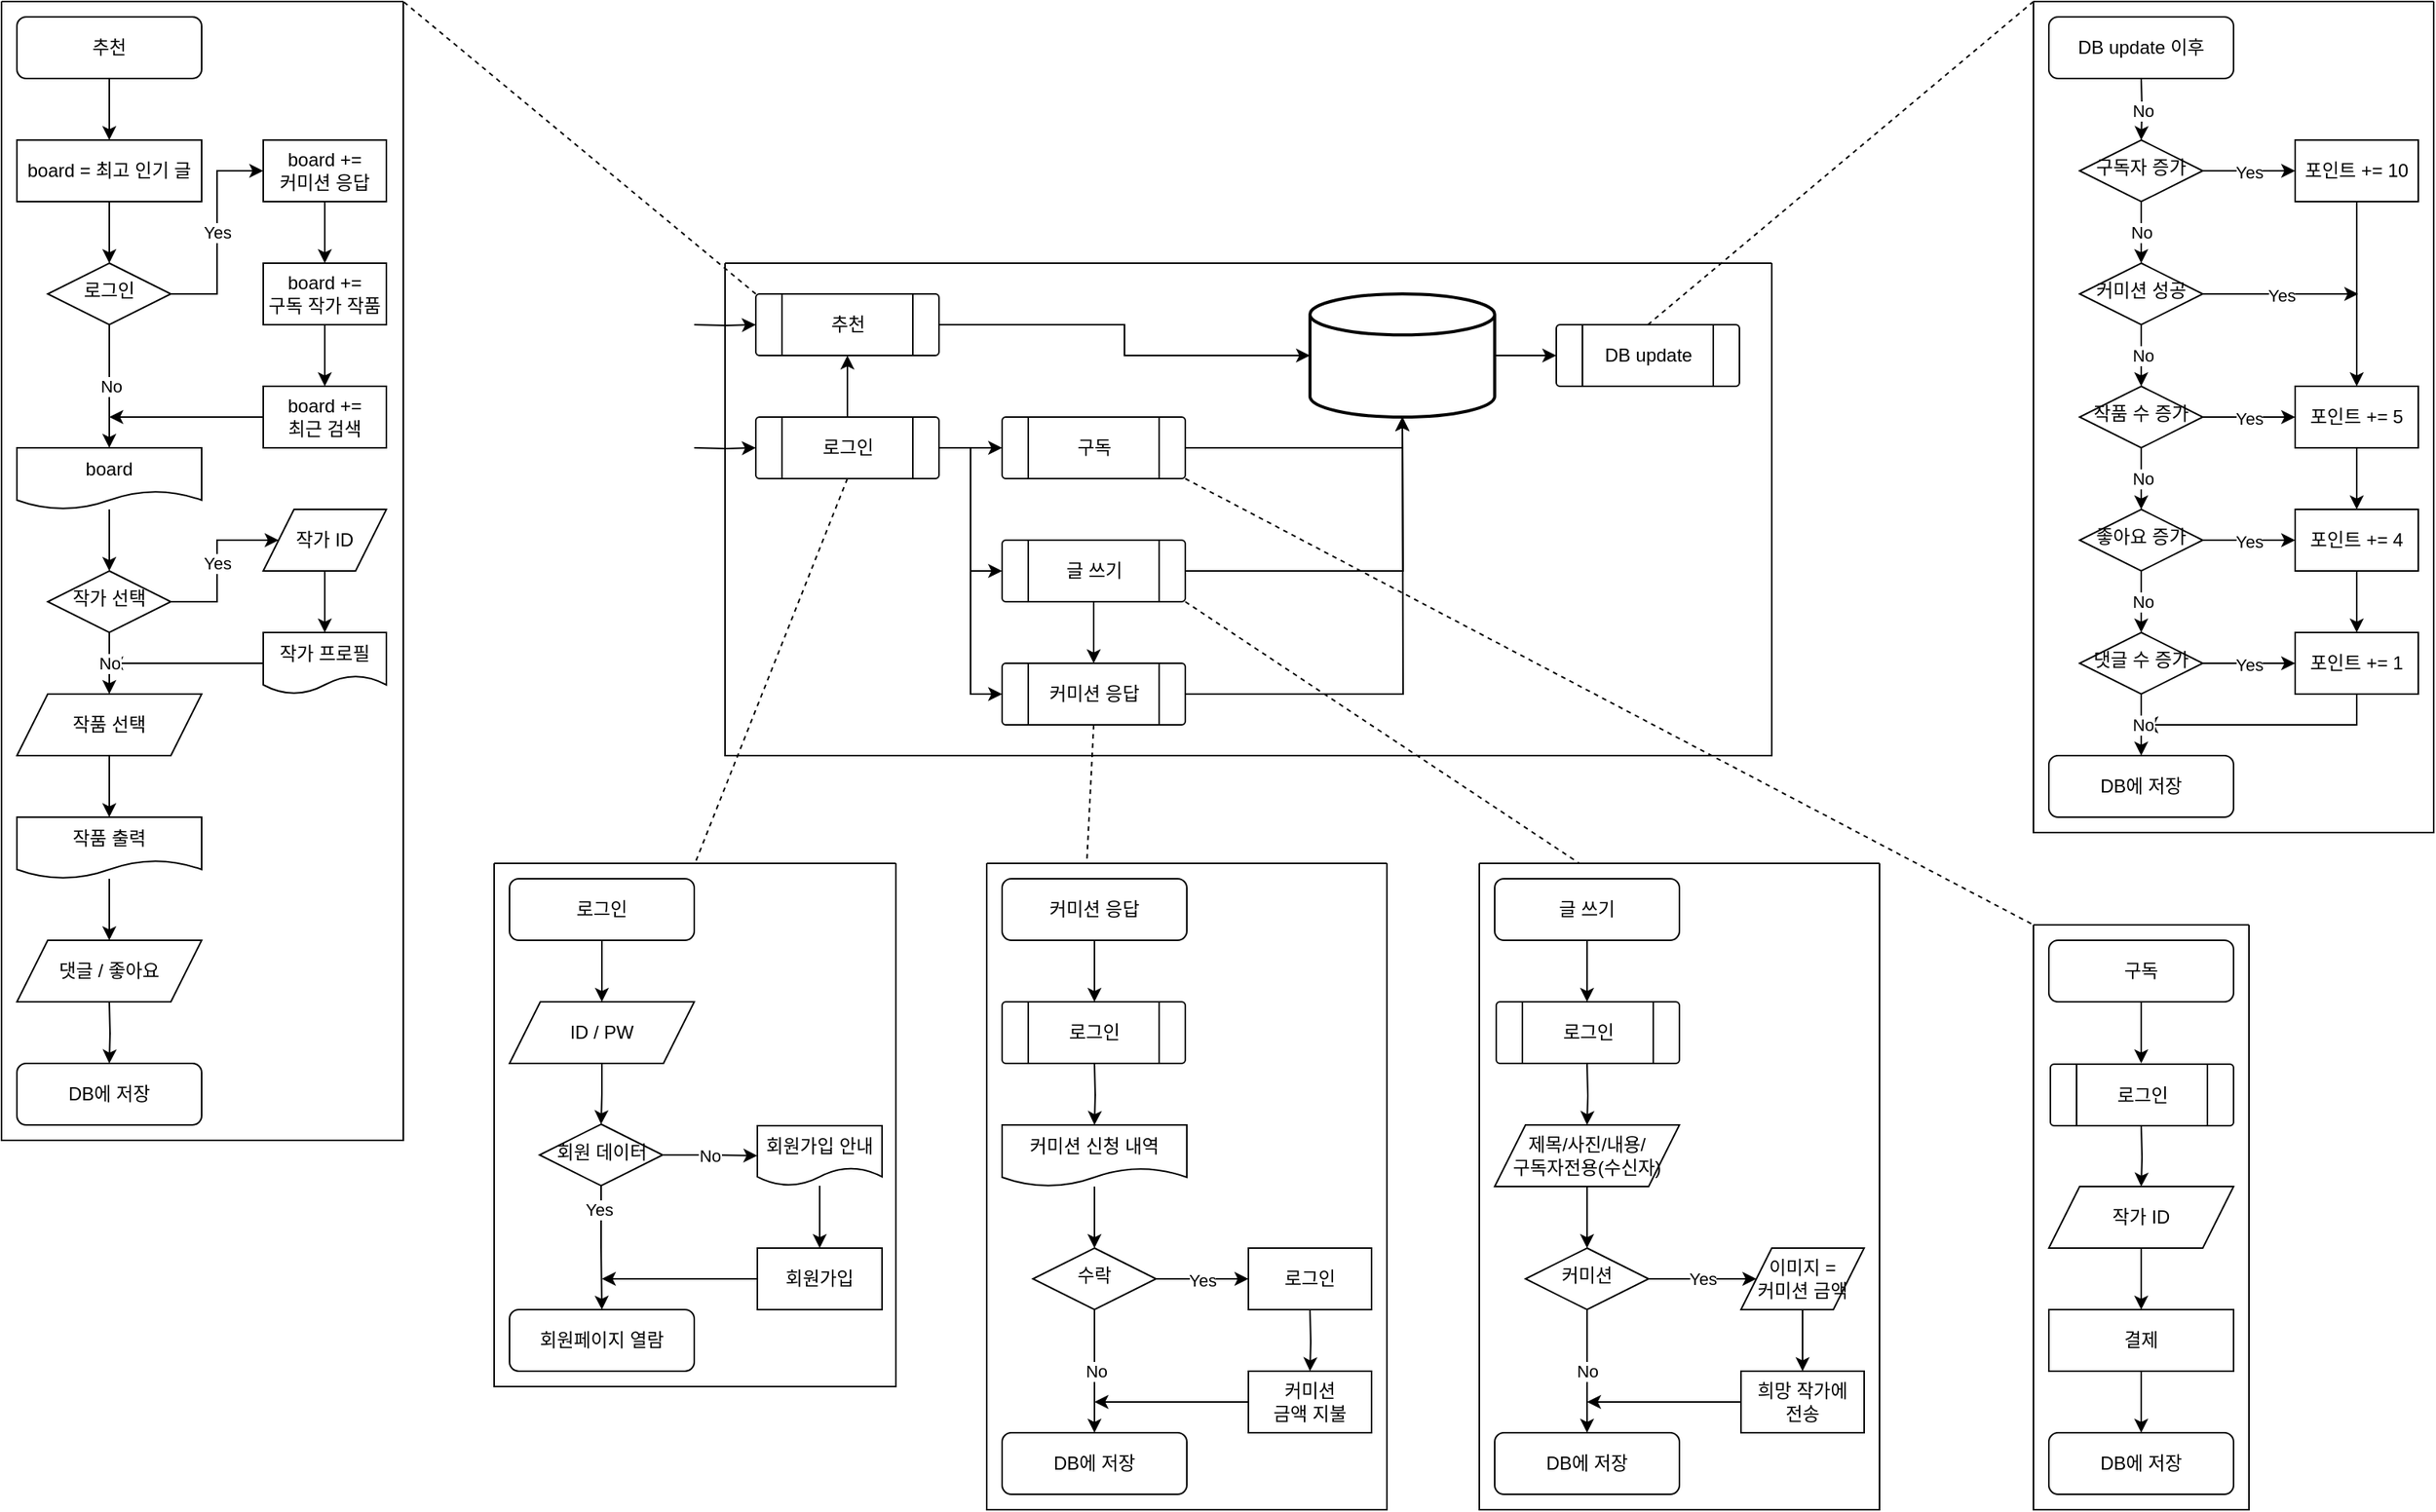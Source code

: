 <mxfile version="21.6.1" type="github">
  <diagram name="Page-1" id="c7558073-3199-34d8-9f00-42111426c3f3">
    <mxGraphModel dx="-404" dy="1045" grid="1" gridSize="10" guides="1" tooltips="1" connect="1" arrows="1" fold="1" page="1" pageScale="1" pageWidth="826" pageHeight="1169" background="none" math="0" shadow="0">
      <root>
        <mxCell id="0" />
        <mxCell id="1" parent="0" />
        <mxCell id="cey_8HwWmDCFIJEaD0KJ-111" style="edgeStyle=orthogonalEdgeStyle;rounded=0;orthogonalLoop=1;jettySize=auto;html=1;" parent="1" source="cey_8HwWmDCFIJEaD0KJ-97" edge="1">
          <mxGeometry relative="1" as="geometry">
            <mxPoint x="3580" y="680" as="targetPoint" />
          </mxGeometry>
        </mxCell>
        <mxCell id="cey_8HwWmDCFIJEaD0KJ-97" value="글 쓰기" style="rounded=1;whiteSpace=wrap;html=1;fontSize=12;glass=0;strokeWidth=1;shadow=0;" parent="1" vertex="1">
          <mxGeometry x="3520" y="600" width="120" height="40" as="geometry" />
        </mxCell>
        <mxCell id="cey_8HwWmDCFIJEaD0KJ-117" value="Yes" style="edgeStyle=orthogonalEdgeStyle;rounded=0;orthogonalLoop=1;jettySize=auto;html=1;entryX=0;entryY=0.5;entryDx=0;entryDy=0;" parent="1" source="cey_8HwWmDCFIJEaD0KJ-100" target="K9ERGDQ6H3OWvABlDpcz-20" edge="1">
          <mxGeometry relative="1" as="geometry">
            <mxPoint x="3680" y="874" as="targetPoint" />
          </mxGeometry>
        </mxCell>
        <mxCell id="K9ERGDQ6H3OWvABlDpcz-1" value="No" style="edgeStyle=orthogonalEdgeStyle;rounded=0;orthogonalLoop=1;jettySize=auto;html=1;entryX=0.5;entryY=0;entryDx=0;entryDy=0;" parent="1" source="cey_8HwWmDCFIJEaD0KJ-100" target="cey_8HwWmDCFIJEaD0KJ-105" edge="1">
          <mxGeometry relative="1" as="geometry">
            <mxPoint x="3570" y="1250" as="targetPoint" />
          </mxGeometry>
        </mxCell>
        <mxCell id="cey_8HwWmDCFIJEaD0KJ-100" value="커미션" style="rhombus;whiteSpace=wrap;html=1;shadow=0;fontFamily=Helvetica;fontSize=12;align=center;strokeWidth=1;spacing=6;spacingTop=-4;" parent="1" vertex="1">
          <mxGeometry x="3540" y="840" width="80" height="40" as="geometry" />
        </mxCell>
        <mxCell id="cey_8HwWmDCFIJEaD0KJ-105" value="DB에 저장" style="rounded=1;whiteSpace=wrap;html=1;fontSize=12;glass=0;strokeWidth=1;shadow=0;" parent="1" vertex="1">
          <mxGeometry x="3520" y="960" width="120" height="40" as="geometry" />
        </mxCell>
        <mxCell id="cey_8HwWmDCFIJEaD0KJ-110" style="edgeStyle=orthogonalEdgeStyle;rounded=0;orthogonalLoop=1;jettySize=auto;html=1;entryX=0.5;entryY=0;entryDx=0;entryDy=0;" parent="1" target="cey_8HwWmDCFIJEaD0KJ-109" edge="1">
          <mxGeometry relative="1" as="geometry">
            <mxPoint x="3580" y="720" as="sourcePoint" />
          </mxGeometry>
        </mxCell>
        <mxCell id="cey_8HwWmDCFIJEaD0KJ-112" style="edgeStyle=orthogonalEdgeStyle;rounded=0;orthogonalLoop=1;jettySize=auto;html=1;entryX=0.5;entryY=0;entryDx=0;entryDy=0;" parent="1" source="cey_8HwWmDCFIJEaD0KJ-109" target="cey_8HwWmDCFIJEaD0KJ-100" edge="1">
          <mxGeometry relative="1" as="geometry" />
        </mxCell>
        <mxCell id="cey_8HwWmDCFIJEaD0KJ-109" value="제목/사진/내용/&lt;br&gt;구독자전용(수신자)" style="shape=parallelogram;perimeter=parallelogramPerimeter;whiteSpace=wrap;html=1;fixedSize=1;" parent="1" vertex="1">
          <mxGeometry x="3520" y="760" width="120" height="40" as="geometry" />
        </mxCell>
        <mxCell id="K9ERGDQ6H3OWvABlDpcz-4" value="" style="edgeStyle=orthogonalEdgeStyle;rounded=0;orthogonalLoop=1;jettySize=auto;html=1;exitX=0.5;exitY=1;exitDx=0;exitDy=0;" parent="1" source="K9ERGDQ6H3OWvABlDpcz-20" target="K9ERGDQ6H3OWvABlDpcz-3" edge="1">
          <mxGeometry relative="1" as="geometry">
            <mxPoint x="3700" y="894" as="sourcePoint" />
          </mxGeometry>
        </mxCell>
        <mxCell id="K9ERGDQ6H3OWvABlDpcz-62" style="edgeStyle=orthogonalEdgeStyle;rounded=0;orthogonalLoop=1;jettySize=auto;html=1;" parent="1" source="K9ERGDQ6H3OWvABlDpcz-3" edge="1">
          <mxGeometry relative="1" as="geometry">
            <mxPoint x="3580" y="940" as="targetPoint" />
          </mxGeometry>
        </mxCell>
        <mxCell id="K9ERGDQ6H3OWvABlDpcz-3" value="희망 작가에 &lt;br&gt;전송" style="rounded=0;whiteSpace=wrap;html=1;" parent="1" vertex="1">
          <mxGeometry x="3680" y="920" width="80" height="40" as="geometry" />
        </mxCell>
        <mxCell id="K9ERGDQ6H3OWvABlDpcz-7" value="로그인" style="rounded=1;whiteSpace=wrap;html=1;fontSize=12;glass=0;strokeWidth=1;shadow=0;" parent="1" vertex="1">
          <mxGeometry x="2880" y="600" width="120" height="40" as="geometry" />
        </mxCell>
        <mxCell id="K9ERGDQ6H3OWvABlDpcz-9" style="edgeStyle=orthogonalEdgeStyle;rounded=0;orthogonalLoop=1;jettySize=auto;html=1;entryX=0.5;entryY=0;entryDx=0;entryDy=0;" parent="1" source="K9ERGDQ6H3OWvABlDpcz-10" target="K9ERGDQ6H3OWvABlDpcz-11" edge="1">
          <mxGeometry relative="1" as="geometry">
            <mxPoint x="2930" y="1250" as="targetPoint" />
          </mxGeometry>
        </mxCell>
        <mxCell id="K9ERGDQ6H3OWvABlDpcz-21" value="Yes" style="edgeLabel;html=1;align=center;verticalAlign=middle;resizable=0;points=[];" parent="K9ERGDQ6H3OWvABlDpcz-9" vertex="1" connectable="0">
          <mxGeometry x="-0.622" y="-2" relative="1" as="geometry">
            <mxPoint as="offset" />
          </mxGeometry>
        </mxCell>
        <mxCell id="K9ERGDQ6H3OWvABlDpcz-97" value="No" style="edgeStyle=orthogonalEdgeStyle;rounded=0;orthogonalLoop=1;jettySize=auto;html=1;exitX=1;exitY=0.5;exitDx=0;exitDy=0;entryX=0;entryY=0.5;entryDx=0;entryDy=0;" parent="1" source="K9ERGDQ6H3OWvABlDpcz-10" target="K9ERGDQ6H3OWvABlDpcz-22" edge="1">
          <mxGeometry relative="1" as="geometry" />
        </mxCell>
        <mxCell id="K9ERGDQ6H3OWvABlDpcz-10" value="회원 데이터" style="rhombus;whiteSpace=wrap;html=1;shadow=0;fontFamily=Helvetica;fontSize=12;align=center;strokeWidth=1;spacing=6;spacingTop=-4;" parent="1" vertex="1">
          <mxGeometry x="2899.5" y="759.5" width="80" height="40" as="geometry" />
        </mxCell>
        <mxCell id="K9ERGDQ6H3OWvABlDpcz-11" value="회원페이지 열람" style="rounded=1;whiteSpace=wrap;html=1;fontSize=12;glass=0;strokeWidth=1;shadow=0;" parent="1" vertex="1">
          <mxGeometry x="2880" y="880" width="120" height="40" as="geometry" />
        </mxCell>
        <mxCell id="K9ERGDQ6H3OWvABlDpcz-12" style="edgeStyle=orthogonalEdgeStyle;rounded=0;orthogonalLoop=1;jettySize=auto;html=1;entryX=0.5;entryY=0;entryDx=0;entryDy=0;exitX=0.5;exitY=1;exitDx=0;exitDy=0;" parent="1" source="K9ERGDQ6H3OWvABlDpcz-7" target="K9ERGDQ6H3OWvABlDpcz-15" edge="1">
          <mxGeometry relative="1" as="geometry">
            <mxPoint x="2940" y="714" as="sourcePoint" />
          </mxGeometry>
        </mxCell>
        <mxCell id="K9ERGDQ6H3OWvABlDpcz-14" style="edgeStyle=orthogonalEdgeStyle;rounded=0;orthogonalLoop=1;jettySize=auto;html=1;entryX=0.5;entryY=0;entryDx=0;entryDy=0;" parent="1" source="K9ERGDQ6H3OWvABlDpcz-15" target="K9ERGDQ6H3OWvABlDpcz-10" edge="1">
          <mxGeometry relative="1" as="geometry" />
        </mxCell>
        <mxCell id="K9ERGDQ6H3OWvABlDpcz-15" value="ID / PW" style="shape=parallelogram;perimeter=parallelogramPerimeter;whiteSpace=wrap;html=1;fixedSize=1;" parent="1" vertex="1">
          <mxGeometry x="2880" y="680" width="120" height="40" as="geometry" />
        </mxCell>
        <mxCell id="K9ERGDQ6H3OWvABlDpcz-63" style="edgeStyle=orthogonalEdgeStyle;rounded=0;orthogonalLoop=1;jettySize=auto;html=1;" parent="1" source="K9ERGDQ6H3OWvABlDpcz-19" edge="1">
          <mxGeometry relative="1" as="geometry">
            <mxPoint x="2940" y="860" as="targetPoint" />
          </mxGeometry>
        </mxCell>
        <mxCell id="K9ERGDQ6H3OWvABlDpcz-19" value="회원가입" style="rounded=0;whiteSpace=wrap;html=1;" parent="1" vertex="1">
          <mxGeometry x="3041" y="840" width="81" height="40" as="geometry" />
        </mxCell>
        <mxCell id="K9ERGDQ6H3OWvABlDpcz-20" value="이미지 = &lt;br&gt;커미션 금액" style="shape=parallelogram;perimeter=parallelogramPerimeter;whiteSpace=wrap;html=1;fixedSize=1;" parent="1" vertex="1">
          <mxGeometry x="3680" y="840" width="80" height="40" as="geometry" />
        </mxCell>
        <mxCell id="K9ERGDQ6H3OWvABlDpcz-24" style="edgeStyle=orthogonalEdgeStyle;rounded=0;orthogonalLoop=1;jettySize=auto;html=1;entryX=0.5;entryY=0;entryDx=0;entryDy=0;" parent="1" source="K9ERGDQ6H3OWvABlDpcz-22" target="K9ERGDQ6H3OWvABlDpcz-19" edge="1">
          <mxGeometry relative="1" as="geometry" />
        </mxCell>
        <mxCell id="K9ERGDQ6H3OWvABlDpcz-22" value="회원가입 안내" style="shape=document;whiteSpace=wrap;html=1;boundedLbl=1;" parent="1" vertex="1">
          <mxGeometry x="3041" y="760.5" width="81" height="39" as="geometry" />
        </mxCell>
        <mxCell id="K9ERGDQ6H3OWvABlDpcz-98" style="edgeStyle=orthogonalEdgeStyle;rounded=0;orthogonalLoop=1;jettySize=auto;html=1;" parent="1" source="K9ERGDQ6H3OWvABlDpcz-99" edge="1">
          <mxGeometry relative="1" as="geometry">
            <mxPoint x="3260" y="680" as="targetPoint" />
          </mxGeometry>
        </mxCell>
        <mxCell id="K9ERGDQ6H3OWvABlDpcz-99" value="커미션 응답" style="rounded=1;whiteSpace=wrap;html=1;fontSize=12;glass=0;strokeWidth=1;shadow=0;" parent="1" vertex="1">
          <mxGeometry x="3200" y="600" width="120" height="40" as="geometry" />
        </mxCell>
        <mxCell id="K9ERGDQ6H3OWvABlDpcz-104" style="edgeStyle=orthogonalEdgeStyle;rounded=0;orthogonalLoop=1;jettySize=auto;html=1;entryX=0.5;entryY=0;entryDx=0;entryDy=0;" parent="1" edge="1">
          <mxGeometry relative="1" as="geometry">
            <mxPoint x="3260" y="760" as="targetPoint" />
            <mxPoint x="3260" y="720" as="sourcePoint" />
          </mxGeometry>
        </mxCell>
        <mxCell id="K9ERGDQ6H3OWvABlDpcz-120" style="edgeStyle=orthogonalEdgeStyle;rounded=0;orthogonalLoop=1;jettySize=auto;html=1;" parent="1" source="K9ERGDQ6H3OWvABlDpcz-112" target="K9ERGDQ6H3OWvABlDpcz-115" edge="1">
          <mxGeometry relative="1" as="geometry" />
        </mxCell>
        <mxCell id="K9ERGDQ6H3OWvABlDpcz-112" value="커미션 신청 내역" style="shape=document;whiteSpace=wrap;html=1;boundedLbl=1;" parent="1" vertex="1">
          <mxGeometry x="3200" y="760" width="120" height="40" as="geometry" />
        </mxCell>
        <mxCell id="K9ERGDQ6H3OWvABlDpcz-113" value="Yes" style="edgeStyle=orthogonalEdgeStyle;rounded=0;orthogonalLoop=1;jettySize=auto;html=1;entryX=0;entryY=0.5;entryDx=0;entryDy=0;" parent="1" source="K9ERGDQ6H3OWvABlDpcz-115" edge="1">
          <mxGeometry relative="1" as="geometry">
            <mxPoint x="3360" y="860" as="targetPoint" />
          </mxGeometry>
        </mxCell>
        <mxCell id="K9ERGDQ6H3OWvABlDpcz-114" value="No" style="edgeStyle=orthogonalEdgeStyle;rounded=0;orthogonalLoop=1;jettySize=auto;html=1;entryX=0.5;entryY=0;entryDx=0;entryDy=0;" parent="1" source="K9ERGDQ6H3OWvABlDpcz-115" edge="1">
          <mxGeometry relative="1" as="geometry">
            <mxPoint x="3260" y="960" as="targetPoint" />
          </mxGeometry>
        </mxCell>
        <mxCell id="K9ERGDQ6H3OWvABlDpcz-115" value="수락" style="rhombus;whiteSpace=wrap;html=1;shadow=0;fontFamily=Helvetica;fontSize=12;align=center;strokeWidth=1;spacing=6;spacingTop=-4;" parent="1" vertex="1">
          <mxGeometry x="3220" y="840" width="80" height="40" as="geometry" />
        </mxCell>
        <mxCell id="K9ERGDQ6H3OWvABlDpcz-116" value="" style="edgeStyle=orthogonalEdgeStyle;rounded=0;orthogonalLoop=1;jettySize=auto;html=1;exitX=0.5;exitY=1;exitDx=0;exitDy=0;" parent="1" target="K9ERGDQ6H3OWvABlDpcz-118" edge="1">
          <mxGeometry relative="1" as="geometry">
            <mxPoint x="3400" y="880" as="sourcePoint" />
          </mxGeometry>
        </mxCell>
        <mxCell id="K9ERGDQ6H3OWvABlDpcz-117" style="edgeStyle=orthogonalEdgeStyle;rounded=0;orthogonalLoop=1;jettySize=auto;html=1;" parent="1" source="K9ERGDQ6H3OWvABlDpcz-118" edge="1">
          <mxGeometry relative="1" as="geometry">
            <mxPoint x="3260" y="940" as="targetPoint" />
          </mxGeometry>
        </mxCell>
        <mxCell id="K9ERGDQ6H3OWvABlDpcz-118" value="커미션 &lt;br&gt;금액 지불" style="rounded=0;whiteSpace=wrap;html=1;" parent="1" vertex="1">
          <mxGeometry x="3360" y="920" width="80" height="40" as="geometry" />
        </mxCell>
        <mxCell id="K9ERGDQ6H3OWvABlDpcz-124" value="DB에 저장" style="rounded=1;whiteSpace=wrap;html=1;fontSize=12;glass=0;strokeWidth=1;shadow=0;" parent="1" vertex="1">
          <mxGeometry x="3200" y="960" width="120" height="40" as="geometry" />
        </mxCell>
        <mxCell id="K9ERGDQ6H3OWvABlDpcz-127" value="" style="swimlane;whiteSpace=wrap;html=1;startSize=0;" parent="1" vertex="1">
          <mxGeometry x="3510" y="590" width="260" height="420" as="geometry" />
        </mxCell>
        <mxCell id="HHP-ibIb8EP36S7DdOpz-6" value="로그인" style="verticalLabelPosition=middle;verticalAlign=middle;html=1;shape=process;whiteSpace=wrap;rounded=1;size=0.14;arcSize=6;labelPosition=center;align=center;" vertex="1" parent="K9ERGDQ6H3OWvABlDpcz-127">
          <mxGeometry x="11" y="90" width="119" height="40" as="geometry" />
        </mxCell>
        <mxCell id="K9ERGDQ6H3OWvABlDpcz-128" value="" style="swimlane;whiteSpace=wrap;html=1;startSize=0;" parent="1" vertex="1">
          <mxGeometry x="2870" y="590" width="261" height="340" as="geometry" />
        </mxCell>
        <mxCell id="K9ERGDQ6H3OWvABlDpcz-160" value="" style="swimlane;startSize=0;" parent="1" vertex="1">
          <mxGeometry x="3190" y="590" width="260" height="420" as="geometry" />
        </mxCell>
        <mxCell id="ccwTUj1Ps37NnzebQ-om-1" value="로그인" style="rounded=0;whiteSpace=wrap;html=1;" parent="K9ERGDQ6H3OWvABlDpcz-160" vertex="1">
          <mxGeometry x="170" y="250" width="80" height="40" as="geometry" />
        </mxCell>
        <mxCell id="HHP-ibIb8EP36S7DdOpz-7" value="로그인" style="verticalLabelPosition=middle;verticalAlign=middle;html=1;shape=process;whiteSpace=wrap;rounded=1;size=0.14;arcSize=6;labelPosition=center;align=center;" vertex="1" parent="K9ERGDQ6H3OWvABlDpcz-160">
          <mxGeometry x="10" y="90" width="119" height="40" as="geometry" />
        </mxCell>
        <mxCell id="HHP-ibIb8EP36S7DdOpz-2" value="" style="group" vertex="1" connectable="0" parent="1">
          <mxGeometry x="2550" y="30" width="261" height="740" as="geometry" />
        </mxCell>
        <mxCell id="K9ERGDQ6H3OWvABlDpcz-26" value="추천" style="rounded=1;whiteSpace=wrap;html=1;fontSize=12;glass=0;strokeWidth=1;shadow=0;" parent="HHP-ibIb8EP36S7DdOpz-2" vertex="1">
          <mxGeometry x="10" y="10" width="120" height="40" as="geometry" />
        </mxCell>
        <mxCell id="K9ERGDQ6H3OWvABlDpcz-29" value="작가 선택" style="rhombus;whiteSpace=wrap;html=1;shadow=0;fontFamily=Helvetica;fontSize=12;align=center;strokeWidth=1;spacing=6;spacingTop=-4;" parent="HHP-ibIb8EP36S7DdOpz-2" vertex="1">
          <mxGeometry x="30" y="370" width="80" height="40" as="geometry" />
        </mxCell>
        <mxCell id="K9ERGDQ6H3OWvABlDpcz-37" value="board +=&lt;br&gt;커미션 응답" style="rounded=0;whiteSpace=wrap;html=1;" parent="HHP-ibIb8EP36S7DdOpz-2" vertex="1">
          <mxGeometry x="170" y="90" width="80" height="40" as="geometry" />
        </mxCell>
        <mxCell id="K9ERGDQ6H3OWvABlDpcz-40" value="" style="edgeStyle=orthogonalEdgeStyle;rounded=0;orthogonalLoop=1;jettySize=auto;html=1;entryX=0.5;entryY=0;entryDx=0;entryDy=0;exitX=0.5;exitY=1;exitDx=0;exitDy=0;" parent="HHP-ibIb8EP36S7DdOpz-2" source="K9ERGDQ6H3OWvABlDpcz-26" target="K9ERGDQ6H3OWvABlDpcz-39" edge="1">
          <mxGeometry relative="1" as="geometry">
            <mxPoint x="70" y="50" as="sourcePoint" />
            <mxPoint x="70" y="170" as="targetPoint" />
          </mxGeometry>
        </mxCell>
        <mxCell id="K9ERGDQ6H3OWvABlDpcz-39" value="board = 최고 인기 글" style="rounded=0;whiteSpace=wrap;html=1;" parent="HHP-ibIb8EP36S7DdOpz-2" vertex="1">
          <mxGeometry x="10" y="90" width="120" height="40" as="geometry" />
        </mxCell>
        <mxCell id="K9ERGDQ6H3OWvABlDpcz-44" value="Yes" style="edgeStyle=orthogonalEdgeStyle;rounded=0;orthogonalLoop=1;jettySize=auto;html=1;entryX=0;entryY=0.5;entryDx=0;entryDy=0;" parent="HHP-ibIb8EP36S7DdOpz-2" source="K9ERGDQ6H3OWvABlDpcz-41" target="K9ERGDQ6H3OWvABlDpcz-37" edge="1">
          <mxGeometry relative="1" as="geometry" />
        </mxCell>
        <mxCell id="K9ERGDQ6H3OWvABlDpcz-46" value="No" style="edgeStyle=orthogonalEdgeStyle;rounded=0;orthogonalLoop=1;jettySize=auto;html=1;" parent="HHP-ibIb8EP36S7DdOpz-2" source="K9ERGDQ6H3OWvABlDpcz-41" edge="1">
          <mxGeometry relative="1" as="geometry">
            <mxPoint x="70" y="290" as="targetPoint" />
          </mxGeometry>
        </mxCell>
        <mxCell id="K9ERGDQ6H3OWvABlDpcz-41" value="로그인" style="rhombus;whiteSpace=wrap;html=1;shadow=0;fontFamily=Helvetica;fontSize=12;align=center;strokeWidth=1;spacing=6;spacingTop=-4;" parent="HHP-ibIb8EP36S7DdOpz-2" vertex="1">
          <mxGeometry x="30" y="170" width="80" height="40" as="geometry" />
        </mxCell>
        <mxCell id="K9ERGDQ6H3OWvABlDpcz-42" style="edgeStyle=orthogonalEdgeStyle;rounded=0;orthogonalLoop=1;jettySize=auto;html=1;entryX=0.5;entryY=0;entryDx=0;entryDy=0;" parent="HHP-ibIb8EP36S7DdOpz-2" source="K9ERGDQ6H3OWvABlDpcz-39" target="K9ERGDQ6H3OWvABlDpcz-41" edge="1">
          <mxGeometry relative="1" as="geometry" />
        </mxCell>
        <mxCell id="K9ERGDQ6H3OWvABlDpcz-47" style="edgeStyle=orthogonalEdgeStyle;rounded=0;orthogonalLoop=1;jettySize=auto;html=1;" parent="HHP-ibIb8EP36S7DdOpz-2" source="K9ERGDQ6H3OWvABlDpcz-43" edge="1">
          <mxGeometry relative="1" as="geometry">
            <mxPoint x="70" y="270" as="targetPoint" />
          </mxGeometry>
        </mxCell>
        <mxCell id="K9ERGDQ6H3OWvABlDpcz-43" value="board += &lt;br&gt;최근 검색" style="rounded=0;whiteSpace=wrap;html=1;" parent="HHP-ibIb8EP36S7DdOpz-2" vertex="1">
          <mxGeometry x="170" y="250" width="80" height="40" as="geometry" />
        </mxCell>
        <mxCell id="K9ERGDQ6H3OWvABlDpcz-55" style="edgeStyle=orthogonalEdgeStyle;rounded=0;orthogonalLoop=1;jettySize=auto;html=1;entryX=0.5;entryY=0;entryDx=0;entryDy=0;" parent="HHP-ibIb8EP36S7DdOpz-2" source="K9ERGDQ6H3OWvABlDpcz-48" target="K9ERGDQ6H3OWvABlDpcz-29" edge="1">
          <mxGeometry relative="1" as="geometry" />
        </mxCell>
        <mxCell id="K9ERGDQ6H3OWvABlDpcz-48" value="board" style="shape=document;whiteSpace=wrap;html=1;boundedLbl=1;" parent="HHP-ibIb8EP36S7DdOpz-2" vertex="1">
          <mxGeometry x="10" y="290" width="120" height="40" as="geometry" />
        </mxCell>
        <mxCell id="K9ERGDQ6H3OWvABlDpcz-57" style="edgeStyle=orthogonalEdgeStyle;rounded=0;orthogonalLoop=1;jettySize=auto;html=1;" parent="HHP-ibIb8EP36S7DdOpz-2" source="K9ERGDQ6H3OWvABlDpcz-52" edge="1">
          <mxGeometry relative="1" as="geometry">
            <mxPoint x="70" y="430" as="targetPoint" />
          </mxGeometry>
        </mxCell>
        <mxCell id="K9ERGDQ6H3OWvABlDpcz-126" value="" style="edgeStyle=orthogonalEdgeStyle;rounded=0;orthogonalLoop=1;jettySize=auto;html=1;" parent="HHP-ibIb8EP36S7DdOpz-2" source="K9ERGDQ6H3OWvABlDpcz-37" target="K9ERGDQ6H3OWvABlDpcz-125" edge="1">
          <mxGeometry relative="1" as="geometry">
            <mxPoint x="210" y="130" as="sourcePoint" />
            <mxPoint x="210" y="250" as="targetPoint" />
          </mxGeometry>
        </mxCell>
        <mxCell id="K9ERGDQ6H3OWvABlDpcz-125" value="board +=&lt;br&gt;구독 작가 작품" style="rounded=0;whiteSpace=wrap;html=1;" parent="HHP-ibIb8EP36S7DdOpz-2" vertex="1">
          <mxGeometry x="170" y="170" width="80" height="40" as="geometry" />
        </mxCell>
        <mxCell id="K9ERGDQ6H3OWvABlDpcz-45" style="edgeStyle=orthogonalEdgeStyle;rounded=0;orthogonalLoop=1;jettySize=auto;html=1;" parent="HHP-ibIb8EP36S7DdOpz-2" source="K9ERGDQ6H3OWvABlDpcz-125" target="K9ERGDQ6H3OWvABlDpcz-43" edge="1">
          <mxGeometry relative="1" as="geometry" />
        </mxCell>
        <mxCell id="K9ERGDQ6H3OWvABlDpcz-130" value="" style="swimlane;whiteSpace=wrap;html=1;startSize=0;" parent="HHP-ibIb8EP36S7DdOpz-2" vertex="1">
          <mxGeometry width="261" height="740" as="geometry" />
        </mxCell>
        <mxCell id="K9ERGDQ6H3OWvABlDpcz-51" value="작가 ID" style="shape=parallelogram;perimeter=parallelogramPerimeter;whiteSpace=wrap;html=1;fixedSize=1;" parent="K9ERGDQ6H3OWvABlDpcz-130" vertex="1">
          <mxGeometry x="170" y="330" width="80" height="40" as="geometry" />
        </mxCell>
        <mxCell id="K9ERGDQ6H3OWvABlDpcz-52" value="작가 프로필" style="shape=document;whiteSpace=wrap;html=1;boundedLbl=1;" parent="K9ERGDQ6H3OWvABlDpcz-130" vertex="1">
          <mxGeometry x="170" y="410" width="80" height="40" as="geometry" />
        </mxCell>
        <mxCell id="K9ERGDQ6H3OWvABlDpcz-53" style="edgeStyle=orthogonalEdgeStyle;rounded=0;orthogonalLoop=1;jettySize=auto;html=1;entryX=0.5;entryY=0;entryDx=0;entryDy=0;" parent="K9ERGDQ6H3OWvABlDpcz-130" source="K9ERGDQ6H3OWvABlDpcz-51" target="K9ERGDQ6H3OWvABlDpcz-52" edge="1">
          <mxGeometry relative="1" as="geometry" />
        </mxCell>
        <mxCell id="K9ERGDQ6H3OWvABlDpcz-38" value="작품 선택" style="shape=parallelogram;perimeter=parallelogramPerimeter;whiteSpace=wrap;html=1;fixedSize=1;" parent="K9ERGDQ6H3OWvABlDpcz-130" vertex="1">
          <mxGeometry x="10" y="450" width="120" height="40" as="geometry" />
        </mxCell>
        <mxCell id="K9ERGDQ6H3OWvABlDpcz-61" style="edgeStyle=orthogonalEdgeStyle;rounded=0;orthogonalLoop=1;jettySize=auto;html=1;entryX=0.5;entryY=0;entryDx=0;entryDy=0;" parent="K9ERGDQ6H3OWvABlDpcz-130" edge="1">
          <mxGeometry relative="1" as="geometry">
            <mxPoint x="70" y="650" as="sourcePoint" />
            <mxPoint x="70" y="690" as="targetPoint" />
          </mxGeometry>
        </mxCell>
        <mxCell id="K9ERGDQ6H3OWvABlDpcz-58" value="작품 출력" style="shape=document;whiteSpace=wrap;html=1;boundedLbl=1;" parent="K9ERGDQ6H3OWvABlDpcz-130" vertex="1">
          <mxGeometry x="10" y="530" width="120" height="40" as="geometry" />
        </mxCell>
        <mxCell id="K9ERGDQ6H3OWvABlDpcz-59" style="edgeStyle=orthogonalEdgeStyle;rounded=0;orthogonalLoop=1;jettySize=auto;html=1;entryX=0.5;entryY=0;entryDx=0;entryDy=0;" parent="K9ERGDQ6H3OWvABlDpcz-130" source="K9ERGDQ6H3OWvABlDpcz-38" target="K9ERGDQ6H3OWvABlDpcz-58" edge="1">
          <mxGeometry relative="1" as="geometry" />
        </mxCell>
        <mxCell id="K9ERGDQ6H3OWvABlDpcz-65" value="" style="edgeStyle=orthogonalEdgeStyle;rounded=0;orthogonalLoop=1;jettySize=auto;html=1;entryX=0.5;entryY=0;entryDx=0;entryDy=0;" parent="K9ERGDQ6H3OWvABlDpcz-130" source="K9ERGDQ6H3OWvABlDpcz-58" edge="1">
          <mxGeometry relative="1" as="geometry">
            <mxPoint x="70" y="570" as="sourcePoint" />
            <mxPoint x="70" y="610" as="targetPoint" />
          </mxGeometry>
        </mxCell>
        <mxCell id="K9ERGDQ6H3OWvABlDpcz-122" value="댓글 / 좋아요" style="shape=parallelogram;perimeter=parallelogramPerimeter;whiteSpace=wrap;html=1;fixedSize=1;" parent="K9ERGDQ6H3OWvABlDpcz-130" vertex="1">
          <mxGeometry x="10" y="610" width="120" height="40" as="geometry" />
        </mxCell>
        <mxCell id="K9ERGDQ6H3OWvABlDpcz-123" value="DB에 저장" style="rounded=1;whiteSpace=wrap;html=1;fontSize=12;glass=0;strokeWidth=1;shadow=0;" parent="K9ERGDQ6H3OWvABlDpcz-130" vertex="1">
          <mxGeometry x="10" y="690" width="120" height="40" as="geometry" />
        </mxCell>
        <mxCell id="K9ERGDQ6H3OWvABlDpcz-27" value="Yes" style="edgeStyle=orthogonalEdgeStyle;rounded=0;orthogonalLoop=1;jettySize=auto;html=1;entryX=0;entryY=0.5;entryDx=0;entryDy=0;" parent="HHP-ibIb8EP36S7DdOpz-2" source="K9ERGDQ6H3OWvABlDpcz-29" target="K9ERGDQ6H3OWvABlDpcz-51" edge="1">
          <mxGeometry relative="1" as="geometry">
            <mxPoint x="180" y="390" as="targetPoint" />
          </mxGeometry>
        </mxCell>
        <mxCell id="K9ERGDQ6H3OWvABlDpcz-28" value="No" style="edgeStyle=orthogonalEdgeStyle;rounded=0;orthogonalLoop=1;jettySize=auto;html=1;entryX=0.5;entryY=0;entryDx=0;entryDy=0;" parent="HHP-ibIb8EP36S7DdOpz-2" source="K9ERGDQ6H3OWvABlDpcz-29" target="K9ERGDQ6H3OWvABlDpcz-38" edge="1">
          <mxGeometry relative="1" as="geometry">
            <mxPoint x="70" y="490" as="targetPoint" />
          </mxGeometry>
        </mxCell>
        <mxCell id="HHP-ibIb8EP36S7DdOpz-4" value="" style="group" vertex="1" connectable="0" parent="1">
          <mxGeometry x="3870" y="30" width="260" height="540" as="geometry" />
        </mxCell>
        <mxCell id="K9ERGDQ6H3OWvABlDpcz-133" value="DB update 이후" style="rounded=1;whiteSpace=wrap;html=1;fontSize=12;glass=0;strokeWidth=1;shadow=0;" parent="HHP-ibIb8EP36S7DdOpz-4" vertex="1">
          <mxGeometry x="10" y="10" width="120" height="40" as="geometry" />
        </mxCell>
        <mxCell id="K9ERGDQ6H3OWvABlDpcz-146" value="" style="swimlane;whiteSpace=wrap;html=1;startSize=0;" parent="HHP-ibIb8EP36S7DdOpz-4" vertex="1">
          <mxGeometry width="260" height="540" as="geometry" />
        </mxCell>
        <mxCell id="K9ERGDQ6H3OWvABlDpcz-139" value="No" style="edgeStyle=orthogonalEdgeStyle;rounded=0;orthogonalLoop=1;jettySize=auto;html=1;" parent="K9ERGDQ6H3OWvABlDpcz-146" source="K9ERGDQ6H3OWvABlDpcz-140" edge="1">
          <mxGeometry relative="1" as="geometry">
            <mxPoint x="70" y="250" as="targetPoint" />
          </mxGeometry>
        </mxCell>
        <mxCell id="K9ERGDQ6H3OWvABlDpcz-140" value="커미션 성공" style="rhombus;whiteSpace=wrap;html=1;shadow=0;fontFamily=Helvetica;fontSize=12;align=center;strokeWidth=1;spacing=6;spacingTop=-4;" parent="K9ERGDQ6H3OWvABlDpcz-146" vertex="1">
          <mxGeometry x="30" y="170" width="80" height="40" as="geometry" />
        </mxCell>
        <mxCell id="K9ERGDQ6H3OWvABlDpcz-162" style="edgeStyle=orthogonalEdgeStyle;rounded=0;orthogonalLoop=1;jettySize=auto;html=1;entryX=0.5;entryY=0;entryDx=0;entryDy=0;" parent="K9ERGDQ6H3OWvABlDpcz-146" source="K9ERGDQ6H3OWvABlDpcz-143" target="K9ERGDQ6H3OWvABlDpcz-150" edge="1">
          <mxGeometry relative="1" as="geometry" />
        </mxCell>
        <mxCell id="K9ERGDQ6H3OWvABlDpcz-143" value="포인트 += 5" style="rounded=0;whiteSpace=wrap;html=1;" parent="K9ERGDQ6H3OWvABlDpcz-146" vertex="1">
          <mxGeometry x="170" y="250" width="80" height="40" as="geometry" />
        </mxCell>
        <mxCell id="K9ERGDQ6H3OWvABlDpcz-148" value="No" style="edgeStyle=orthogonalEdgeStyle;rounded=0;orthogonalLoop=1;jettySize=auto;html=1;" parent="K9ERGDQ6H3OWvABlDpcz-146" source="K9ERGDQ6H3OWvABlDpcz-149" edge="1">
          <mxGeometry relative="1" as="geometry">
            <mxPoint x="70" y="330" as="targetPoint" />
          </mxGeometry>
        </mxCell>
        <mxCell id="K9ERGDQ6H3OWvABlDpcz-149" value="작품 수 증가" style="rhombus;whiteSpace=wrap;html=1;shadow=0;fontFamily=Helvetica;fontSize=12;align=center;strokeWidth=1;spacing=6;spacingTop=-4;" parent="K9ERGDQ6H3OWvABlDpcz-146" vertex="1">
          <mxGeometry x="30" y="250" width="80" height="40" as="geometry" />
        </mxCell>
        <mxCell id="K9ERGDQ6H3OWvABlDpcz-163" style="edgeStyle=orthogonalEdgeStyle;rounded=0;orthogonalLoop=1;jettySize=auto;html=1;entryX=0.5;entryY=0;entryDx=0;entryDy=0;" parent="K9ERGDQ6H3OWvABlDpcz-146" source="K9ERGDQ6H3OWvABlDpcz-150" target="K9ERGDQ6H3OWvABlDpcz-158" edge="1">
          <mxGeometry relative="1" as="geometry" />
        </mxCell>
        <mxCell id="K9ERGDQ6H3OWvABlDpcz-150" value="포인트 += 4" style="rounded=0;whiteSpace=wrap;html=1;" parent="K9ERGDQ6H3OWvABlDpcz-146" vertex="1">
          <mxGeometry x="170" y="330" width="80" height="40" as="geometry" />
        </mxCell>
        <mxCell id="K9ERGDQ6H3OWvABlDpcz-151" value="Yes" style="edgeStyle=orthogonalEdgeStyle;rounded=0;orthogonalLoop=1;jettySize=auto;html=1;entryX=0;entryY=0.5;entryDx=0;entryDy=0;" parent="K9ERGDQ6H3OWvABlDpcz-146" source="K9ERGDQ6H3OWvABlDpcz-149" edge="1">
          <mxGeometry relative="1" as="geometry">
            <mxPoint x="170" y="270" as="targetPoint" />
          </mxGeometry>
        </mxCell>
        <mxCell id="K9ERGDQ6H3OWvABlDpcz-152" value="No" style="edgeStyle=orthogonalEdgeStyle;rounded=0;orthogonalLoop=1;jettySize=auto;html=1;" parent="K9ERGDQ6H3OWvABlDpcz-146" source="K9ERGDQ6H3OWvABlDpcz-153" edge="1">
          <mxGeometry relative="1" as="geometry">
            <mxPoint x="70" y="410" as="targetPoint" />
          </mxGeometry>
        </mxCell>
        <mxCell id="K9ERGDQ6H3OWvABlDpcz-153" value="좋아요 증가" style="rhombus;whiteSpace=wrap;html=1;shadow=0;fontFamily=Helvetica;fontSize=12;align=center;strokeWidth=1;spacing=6;spacingTop=-4;" parent="K9ERGDQ6H3OWvABlDpcz-146" vertex="1">
          <mxGeometry x="30" y="330" width="80" height="40" as="geometry" />
        </mxCell>
        <mxCell id="K9ERGDQ6H3OWvABlDpcz-155" value="Yes" style="edgeStyle=orthogonalEdgeStyle;rounded=0;orthogonalLoop=1;jettySize=auto;html=1;entryX=0;entryY=0.5;entryDx=0;entryDy=0;" parent="K9ERGDQ6H3OWvABlDpcz-146" source="K9ERGDQ6H3OWvABlDpcz-153" edge="1">
          <mxGeometry relative="1" as="geometry">
            <mxPoint x="170" y="350" as="targetPoint" />
          </mxGeometry>
        </mxCell>
        <mxCell id="K9ERGDQ6H3OWvABlDpcz-157" value="댓글 수 증가" style="rhombus;whiteSpace=wrap;html=1;shadow=0;fontFamily=Helvetica;fontSize=12;align=center;strokeWidth=1;spacing=6;spacingTop=-4;" parent="K9ERGDQ6H3OWvABlDpcz-146" vertex="1">
          <mxGeometry x="30" y="410" width="80" height="40" as="geometry" />
        </mxCell>
        <mxCell id="K9ERGDQ6H3OWvABlDpcz-158" value="포인트 += 1" style="rounded=0;whiteSpace=wrap;html=1;" parent="K9ERGDQ6H3OWvABlDpcz-146" vertex="1">
          <mxGeometry x="170" y="410" width="80" height="40" as="geometry" />
        </mxCell>
        <mxCell id="K9ERGDQ6H3OWvABlDpcz-159" value="Yes" style="edgeStyle=orthogonalEdgeStyle;rounded=0;orthogonalLoop=1;jettySize=auto;html=1;entryX=0;entryY=0.5;entryDx=0;entryDy=0;" parent="K9ERGDQ6H3OWvABlDpcz-146" source="K9ERGDQ6H3OWvABlDpcz-157" edge="1">
          <mxGeometry relative="1" as="geometry">
            <mxPoint x="170" y="430" as="targetPoint" />
          </mxGeometry>
        </mxCell>
        <mxCell id="K9ERGDQ6H3OWvABlDpcz-145" value="DB에 저장" style="rounded=1;whiteSpace=wrap;html=1;fontSize=12;glass=0;strokeWidth=1;shadow=0;" parent="K9ERGDQ6H3OWvABlDpcz-146" vertex="1">
          <mxGeometry x="10" y="490" width="120" height="40" as="geometry" />
        </mxCell>
        <mxCell id="K9ERGDQ6H3OWvABlDpcz-173" value="" style="edgeStyle=segmentEdgeStyle;endArrow=classic;html=1;curved=0;rounded=0;endSize=8;startSize=8;" parent="K9ERGDQ6H3OWvABlDpcz-146" edge="1">
          <mxGeometry width="50" height="50" relative="1" as="geometry">
            <mxPoint x="210" y="450" as="sourcePoint" />
            <mxPoint x="70" y="470" as="targetPoint" />
            <Array as="points">
              <mxPoint x="210" y="470" />
              <mxPoint x="130" y="470" />
            </Array>
          </mxGeometry>
        </mxCell>
        <mxCell id="K9ERGDQ6H3OWvABlDpcz-156" value="No" style="edgeStyle=orthogonalEdgeStyle;rounded=0;orthogonalLoop=1;jettySize=auto;html=1;" parent="K9ERGDQ6H3OWvABlDpcz-146" source="K9ERGDQ6H3OWvABlDpcz-157" edge="1">
          <mxGeometry relative="1" as="geometry">
            <mxPoint x="70" y="490" as="targetPoint" />
          </mxGeometry>
        </mxCell>
        <mxCell id="ccwTUj1Ps37NnzebQ-om-2" value="No" style="edgeStyle=orthogonalEdgeStyle;rounded=0;orthogonalLoop=1;jettySize=auto;html=1;" parent="K9ERGDQ6H3OWvABlDpcz-146" edge="1">
          <mxGeometry relative="1" as="geometry">
            <mxPoint x="70" y="90" as="targetPoint" />
            <mxPoint x="70" y="50" as="sourcePoint" />
          </mxGeometry>
        </mxCell>
        <mxCell id="ccwTUj1Ps37NnzebQ-om-3" style="edgeStyle=orthogonalEdgeStyle;rounded=0;orthogonalLoop=1;jettySize=auto;html=1;entryX=0.5;entryY=0;entryDx=0;entryDy=0;" parent="K9ERGDQ6H3OWvABlDpcz-146" source="ccwTUj1Ps37NnzebQ-om-4" target="K9ERGDQ6H3OWvABlDpcz-143" edge="1">
          <mxGeometry relative="1" as="geometry">
            <mxPoint x="210" y="170" as="targetPoint" />
          </mxGeometry>
        </mxCell>
        <mxCell id="ccwTUj1Ps37NnzebQ-om-4" value="포인트 += 10" style="rounded=0;whiteSpace=wrap;html=1;" parent="K9ERGDQ6H3OWvABlDpcz-146" vertex="1">
          <mxGeometry x="170" y="90" width="80" height="40" as="geometry" />
        </mxCell>
        <mxCell id="ccwTUj1Ps37NnzebQ-om-5" value="No" style="edgeStyle=orthogonalEdgeStyle;rounded=0;orthogonalLoop=1;jettySize=auto;html=1;exitX=0.5;exitY=1;exitDx=0;exitDy=0;entryX=0.5;entryY=0;entryDx=0;entryDy=0;" parent="K9ERGDQ6H3OWvABlDpcz-146" source="ccwTUj1Ps37NnzebQ-om-6" target="K9ERGDQ6H3OWvABlDpcz-140" edge="1">
          <mxGeometry relative="1" as="geometry">
            <mxPoint x="83" y="170" as="targetPoint" />
            <mxPoint x="83" y="130" as="sourcePoint" />
          </mxGeometry>
        </mxCell>
        <mxCell id="ccwTUj1Ps37NnzebQ-om-6" value="구독자 증가" style="rhombus;whiteSpace=wrap;html=1;shadow=0;fontFamily=Helvetica;fontSize=12;align=center;strokeWidth=1;spacing=6;spacingTop=-4;" parent="K9ERGDQ6H3OWvABlDpcz-146" vertex="1">
          <mxGeometry x="30" y="90" width="80" height="40" as="geometry" />
        </mxCell>
        <mxCell id="ccwTUj1Ps37NnzebQ-om-7" value="Yes" style="edgeStyle=orthogonalEdgeStyle;rounded=0;orthogonalLoop=1;jettySize=auto;html=1;entryX=0;entryY=0.5;entryDx=0;entryDy=0;" parent="K9ERGDQ6H3OWvABlDpcz-146" source="ccwTUj1Ps37NnzebQ-om-6" edge="1">
          <mxGeometry relative="1" as="geometry">
            <mxPoint x="170" y="110" as="targetPoint" />
          </mxGeometry>
        </mxCell>
        <mxCell id="ccwTUj1Ps37NnzebQ-om-8" value="Yes" style="edgeStyle=orthogonalEdgeStyle;rounded=0;orthogonalLoop=1;jettySize=auto;html=1;exitX=1;exitY=0.5;exitDx=0;exitDy=0;" parent="HHP-ibIb8EP36S7DdOpz-4" source="K9ERGDQ6H3OWvABlDpcz-140" edge="1">
          <mxGeometry relative="1" as="geometry">
            <mxPoint x="211" y="190" as="targetPoint" />
            <mxPoint x="120" y="280" as="sourcePoint" />
          </mxGeometry>
        </mxCell>
        <mxCell id="ccwTUj1Ps37NnzebQ-om-9" style="edgeStyle=orthogonalEdgeStyle;rounded=0;orthogonalLoop=1;jettySize=auto;html=1;exitX=0.5;exitY=1;exitDx=0;exitDy=0;" parent="HHP-ibIb8EP36S7DdOpz-4" source="K9ERGDQ6H3OWvABlDpcz-146" target="K9ERGDQ6H3OWvABlDpcz-146" edge="1">
          <mxGeometry relative="1" as="geometry" />
        </mxCell>
        <mxCell id="HHP-ibIb8EP36S7DdOpz-18" style="edgeStyle=orthogonalEdgeStyle;rounded=0;orthogonalLoop=1;jettySize=auto;html=1;entryX=0;entryY=0.5;entryDx=0;entryDy=0;" edge="1" parent="1" source="HHP-ibIb8EP36S7DdOpz-5" target="HHP-ibIb8EP36S7DdOpz-9">
          <mxGeometry relative="1" as="geometry" />
        </mxCell>
        <mxCell id="HHP-ibIb8EP36S7DdOpz-19" style="edgeStyle=orthogonalEdgeStyle;rounded=0;orthogonalLoop=1;jettySize=auto;html=1;entryX=0;entryY=0.5;entryDx=0;entryDy=0;" edge="1" parent="1" source="HHP-ibIb8EP36S7DdOpz-5" target="HHP-ibIb8EP36S7DdOpz-10">
          <mxGeometry relative="1" as="geometry" />
        </mxCell>
        <mxCell id="HHP-ibIb8EP36S7DdOpz-20" style="edgeStyle=orthogonalEdgeStyle;rounded=0;orthogonalLoop=1;jettySize=auto;html=1;entryX=0;entryY=0.5;entryDx=0;entryDy=0;" edge="1" parent="1" source="HHP-ibIb8EP36S7DdOpz-5" target="HHP-ibIb8EP36S7DdOpz-11">
          <mxGeometry relative="1" as="geometry" />
        </mxCell>
        <mxCell id="HHP-ibIb8EP36S7DdOpz-22" style="edgeStyle=orthogonalEdgeStyle;rounded=0;orthogonalLoop=1;jettySize=auto;html=1;entryX=0.5;entryY=1;entryDx=0;entryDy=0;" edge="1" parent="1" source="HHP-ibIb8EP36S7DdOpz-5" target="HHP-ibIb8EP36S7DdOpz-12">
          <mxGeometry relative="1" as="geometry" />
        </mxCell>
        <mxCell id="HHP-ibIb8EP36S7DdOpz-5" value="로그인" style="verticalLabelPosition=middle;verticalAlign=middle;html=1;shape=process;whiteSpace=wrap;rounded=1;size=0.14;arcSize=6;labelPosition=center;align=center;" vertex="1" parent="1">
          <mxGeometry x="3040" y="300" width="119" height="40" as="geometry" />
        </mxCell>
        <mxCell id="K9ERGDQ6H3OWvABlDpcz-82" value="구독" style="rounded=1;whiteSpace=wrap;html=1;fontSize=12;glass=0;strokeWidth=1;shadow=0;" parent="1" vertex="1">
          <mxGeometry x="3880" y="640" width="120" height="40" as="geometry" />
        </mxCell>
        <mxCell id="K9ERGDQ6H3OWvABlDpcz-86" value="DB에 저장" style="rounded=1;whiteSpace=wrap;html=1;fontSize=12;glass=0;strokeWidth=1;shadow=0;" parent="1" vertex="1">
          <mxGeometry x="3880" y="960" width="120" height="40" as="geometry" />
        </mxCell>
        <mxCell id="K9ERGDQ6H3OWvABlDpcz-81" style="edgeStyle=orthogonalEdgeStyle;rounded=0;orthogonalLoop=1;jettySize=auto;html=1;" parent="1" source="K9ERGDQ6H3OWvABlDpcz-82" edge="1">
          <mxGeometry relative="1" as="geometry">
            <mxPoint x="3940" y="720" as="targetPoint" />
          </mxGeometry>
        </mxCell>
        <mxCell id="K9ERGDQ6H3OWvABlDpcz-89" style="edgeStyle=orthogonalEdgeStyle;rounded=0;orthogonalLoop=1;jettySize=auto;html=1;entryX=0.5;entryY=0;entryDx=0;entryDy=0;" parent="1" source="K9ERGDQ6H3OWvABlDpcz-90" edge="1">
          <mxGeometry relative="1" as="geometry">
            <mxPoint x="3940" y="880" as="targetPoint" />
          </mxGeometry>
        </mxCell>
        <mxCell id="K9ERGDQ6H3OWvABlDpcz-90" value="작가 ID" style="shape=parallelogram;perimeter=parallelogramPerimeter;whiteSpace=wrap;html=1;fixedSize=1;" parent="1" vertex="1">
          <mxGeometry x="3880" y="800" width="120" height="40" as="geometry" />
        </mxCell>
        <mxCell id="K9ERGDQ6H3OWvABlDpcz-87" style="edgeStyle=orthogonalEdgeStyle;rounded=0;orthogonalLoop=1;jettySize=auto;html=1;entryX=0.5;entryY=0;entryDx=0;entryDy=0;" parent="1" target="K9ERGDQ6H3OWvABlDpcz-90" edge="1">
          <mxGeometry relative="1" as="geometry">
            <mxPoint x="3940" y="760" as="sourcePoint" />
          </mxGeometry>
        </mxCell>
        <mxCell id="K9ERGDQ6H3OWvABlDpcz-96" style="edgeStyle=orthogonalEdgeStyle;rounded=0;orthogonalLoop=1;jettySize=auto;html=1;" parent="1" source="K9ERGDQ6H3OWvABlDpcz-95" target="K9ERGDQ6H3OWvABlDpcz-86" edge="1">
          <mxGeometry relative="1" as="geometry" />
        </mxCell>
        <mxCell id="K9ERGDQ6H3OWvABlDpcz-95" value="결제" style="rounded=0;whiteSpace=wrap;html=1;" parent="1" vertex="1">
          <mxGeometry x="3880" y="880" width="120" height="40" as="geometry" />
        </mxCell>
        <mxCell id="HHP-ibIb8EP36S7DdOpz-1" value="" style="swimlane;whiteSpace=wrap;html=1;startSize=0;" vertex="1" parent="1">
          <mxGeometry x="3870" y="630" width="140" height="380" as="geometry" />
        </mxCell>
        <mxCell id="HHP-ibIb8EP36S7DdOpz-8" value="로그인" style="verticalLabelPosition=middle;verticalAlign=middle;html=1;shape=process;whiteSpace=wrap;rounded=1;size=0.14;arcSize=6;labelPosition=center;align=center;" vertex="1" parent="HHP-ibIb8EP36S7DdOpz-1">
          <mxGeometry x="11" y="90.5" width="119" height="40" as="geometry" />
        </mxCell>
        <mxCell id="HHP-ibIb8EP36S7DdOpz-28" style="edgeStyle=orthogonalEdgeStyle;rounded=0;orthogonalLoop=1;jettySize=auto;html=1;entryX=0.5;entryY=1;entryDx=0;entryDy=0;entryPerimeter=0;" edge="1" parent="1" source="HHP-ibIb8EP36S7DdOpz-9" target="HHP-ibIb8EP36S7DdOpz-14">
          <mxGeometry relative="1" as="geometry" />
        </mxCell>
        <mxCell id="HHP-ibIb8EP36S7DdOpz-9" value="구독" style="verticalLabelPosition=middle;verticalAlign=middle;html=1;shape=process;whiteSpace=wrap;rounded=1;size=0.14;arcSize=6;labelPosition=center;align=center;" vertex="1" parent="1">
          <mxGeometry x="3200" y="300" width="119" height="40" as="geometry" />
        </mxCell>
        <mxCell id="HHP-ibIb8EP36S7DdOpz-21" style="edgeStyle=orthogonalEdgeStyle;rounded=0;orthogonalLoop=1;jettySize=auto;html=1;entryX=0.5;entryY=0;entryDx=0;entryDy=0;" edge="1" parent="1" source="HHP-ibIb8EP36S7DdOpz-10" target="HHP-ibIb8EP36S7DdOpz-11">
          <mxGeometry relative="1" as="geometry" />
        </mxCell>
        <mxCell id="HHP-ibIb8EP36S7DdOpz-29" style="edgeStyle=orthogonalEdgeStyle;rounded=0;orthogonalLoop=1;jettySize=auto;html=1;" edge="1" parent="1" source="HHP-ibIb8EP36S7DdOpz-10">
          <mxGeometry relative="1" as="geometry">
            <mxPoint x="3460" y="300" as="targetPoint" />
          </mxGeometry>
        </mxCell>
        <mxCell id="HHP-ibIb8EP36S7DdOpz-10" value="글 쓰기" style="verticalLabelPosition=middle;verticalAlign=middle;html=1;shape=process;whiteSpace=wrap;rounded=1;size=0.14;arcSize=6;labelPosition=center;align=center;" vertex="1" parent="1">
          <mxGeometry x="3200" y="380" width="119" height="40" as="geometry" />
        </mxCell>
        <mxCell id="HHP-ibIb8EP36S7DdOpz-30" style="edgeStyle=orthogonalEdgeStyle;rounded=0;orthogonalLoop=1;jettySize=auto;html=1;" edge="1" parent="1" source="HHP-ibIb8EP36S7DdOpz-11">
          <mxGeometry relative="1" as="geometry">
            <mxPoint x="3460" y="300" as="targetPoint" />
          </mxGeometry>
        </mxCell>
        <mxCell id="HHP-ibIb8EP36S7DdOpz-11" value="커미션 응답" style="verticalLabelPosition=middle;verticalAlign=middle;html=1;shape=process;whiteSpace=wrap;rounded=1;size=0.14;arcSize=6;labelPosition=center;align=center;" vertex="1" parent="1">
          <mxGeometry x="3200" y="460" width="119" height="40" as="geometry" />
        </mxCell>
        <mxCell id="HHP-ibIb8EP36S7DdOpz-27" style="edgeStyle=orthogonalEdgeStyle;rounded=0;orthogonalLoop=1;jettySize=auto;html=1;" edge="1" parent="1" source="HHP-ibIb8EP36S7DdOpz-12" target="HHP-ibIb8EP36S7DdOpz-14">
          <mxGeometry relative="1" as="geometry" />
        </mxCell>
        <mxCell id="HHP-ibIb8EP36S7DdOpz-12" value="추천" style="verticalLabelPosition=middle;verticalAlign=middle;html=1;shape=process;whiteSpace=wrap;rounded=1;size=0.14;arcSize=6;labelPosition=center;align=center;" vertex="1" parent="1">
          <mxGeometry x="3040" y="220" width="119" height="40" as="geometry" />
        </mxCell>
        <mxCell id="HHP-ibIb8EP36S7DdOpz-25" style="edgeStyle=orthogonalEdgeStyle;rounded=0;orthogonalLoop=1;jettySize=auto;html=1;entryX=0;entryY=0.5;entryDx=0;entryDy=0;" edge="1" parent="1" target="HHP-ibIb8EP36S7DdOpz-5">
          <mxGeometry relative="1" as="geometry">
            <mxPoint x="3000" y="320" as="sourcePoint" />
          </mxGeometry>
        </mxCell>
        <mxCell id="HHP-ibIb8EP36S7DdOpz-13" value="DB update" style="verticalLabelPosition=middle;verticalAlign=middle;html=1;shape=process;whiteSpace=wrap;rounded=1;size=0.14;arcSize=6;labelPosition=center;align=center;" vertex="1" parent="1">
          <mxGeometry x="3560" y="240" width="119" height="40" as="geometry" />
        </mxCell>
        <mxCell id="HHP-ibIb8EP36S7DdOpz-31" style="edgeStyle=orthogonalEdgeStyle;rounded=0;orthogonalLoop=1;jettySize=auto;html=1;entryX=0;entryY=0.5;entryDx=0;entryDy=0;" edge="1" parent="1" source="HHP-ibIb8EP36S7DdOpz-14" target="HHP-ibIb8EP36S7DdOpz-13">
          <mxGeometry relative="1" as="geometry" />
        </mxCell>
        <mxCell id="HHP-ibIb8EP36S7DdOpz-14" value="" style="strokeWidth=2;html=1;shape=mxgraph.flowchart.database;whiteSpace=wrap;" vertex="1" parent="1">
          <mxGeometry x="3400" y="220" width="120" height="80" as="geometry" />
        </mxCell>
        <mxCell id="HHP-ibIb8EP36S7DdOpz-26" style="edgeStyle=orthogonalEdgeStyle;rounded=0;orthogonalLoop=1;jettySize=auto;html=1;entryX=0;entryY=0.5;entryDx=0;entryDy=0;" edge="1" parent="1" target="HHP-ibIb8EP36S7DdOpz-12">
          <mxGeometry relative="1" as="geometry">
            <mxPoint x="3000" y="240" as="sourcePoint" />
            <mxPoint x="3050" y="330" as="targetPoint" />
          </mxGeometry>
        </mxCell>
        <mxCell id="HHP-ibIb8EP36S7DdOpz-33" value="" style="swimlane;startSize=0;" vertex="1" parent="1">
          <mxGeometry x="3020" y="200" width="680" height="320" as="geometry" />
        </mxCell>
        <mxCell id="HHP-ibIb8EP36S7DdOpz-34" value="" style="endArrow=none;dashed=1;html=1;rounded=0;entryX=0;entryY=0;entryDx=0;entryDy=0;exitX=0.5;exitY=0;exitDx=0;exitDy=0;" edge="1" parent="1" source="HHP-ibIb8EP36S7DdOpz-13" target="K9ERGDQ6H3OWvABlDpcz-146">
          <mxGeometry width="50" height="50" relative="1" as="geometry">
            <mxPoint x="3550" y="510" as="sourcePoint" />
            <mxPoint x="3560" y="110" as="targetPoint" />
          </mxGeometry>
        </mxCell>
        <mxCell id="HHP-ibIb8EP36S7DdOpz-35" value="" style="endArrow=none;dashed=1;html=1;rounded=0;entryX=0.5;entryY=0;entryDx=0;entryDy=0;exitX=0.5;exitY=1;exitDx=0;exitDy=0;" edge="1" parent="1" source="HHP-ibIb8EP36S7DdOpz-5" target="K9ERGDQ6H3OWvABlDpcz-128">
          <mxGeometry width="50" height="50" relative="1" as="geometry">
            <mxPoint x="3750" y="471" as="sourcePoint" />
            <mxPoint x="3880" y="40" as="targetPoint" />
          </mxGeometry>
        </mxCell>
        <mxCell id="HHP-ibIb8EP36S7DdOpz-36" value="" style="endArrow=none;dashed=1;html=1;rounded=0;entryX=0;entryY=0;entryDx=0;entryDy=0;exitX=1;exitY=1;exitDx=0;exitDy=0;" edge="1" parent="1" source="HHP-ibIb8EP36S7DdOpz-9" target="HHP-ibIb8EP36S7DdOpz-1">
          <mxGeometry width="50" height="50" relative="1" as="geometry">
            <mxPoint x="3289" y="531" as="sourcePoint" />
            <mxPoint x="3331" y="380" as="targetPoint" />
          </mxGeometry>
        </mxCell>
        <mxCell id="HHP-ibIb8EP36S7DdOpz-37" value="" style="endArrow=none;dashed=1;html=1;rounded=0;entryX=0.25;entryY=0;entryDx=0;entryDy=0;exitX=0.5;exitY=1;exitDx=0;exitDy=0;" edge="1" parent="1" source="HHP-ibIb8EP36S7DdOpz-11" target="K9ERGDQ6H3OWvABlDpcz-160">
          <mxGeometry width="50" height="50" relative="1" as="geometry">
            <mxPoint x="3110" y="350" as="sourcePoint" />
            <mxPoint x="3011" y="600" as="targetPoint" />
          </mxGeometry>
        </mxCell>
        <mxCell id="HHP-ibIb8EP36S7DdOpz-38" value="" style="endArrow=none;dashed=1;html=1;rounded=0;entryX=0.25;entryY=0;entryDx=0;entryDy=0;exitX=1;exitY=1;exitDx=0;exitDy=0;" edge="1" parent="1" source="HHP-ibIb8EP36S7DdOpz-10" target="K9ERGDQ6H3OWvABlDpcz-127">
          <mxGeometry width="50" height="50" relative="1" as="geometry">
            <mxPoint x="3270" y="510" as="sourcePoint" />
            <mxPoint x="3265" y="600" as="targetPoint" />
          </mxGeometry>
        </mxCell>
        <mxCell id="HHP-ibIb8EP36S7DdOpz-39" value="" style="endArrow=none;dashed=1;html=1;rounded=0;entryX=1;entryY=0;entryDx=0;entryDy=0;exitX=0;exitY=0;exitDx=0;exitDy=0;" edge="1" parent="1" source="HHP-ibIb8EP36S7DdOpz-12" target="K9ERGDQ6H3OWvABlDpcz-130">
          <mxGeometry width="50" height="50" relative="1" as="geometry">
            <mxPoint x="3110" y="350" as="sourcePoint" />
            <mxPoint x="3011" y="600" as="targetPoint" />
          </mxGeometry>
        </mxCell>
      </root>
    </mxGraphModel>
  </diagram>
</mxfile>
